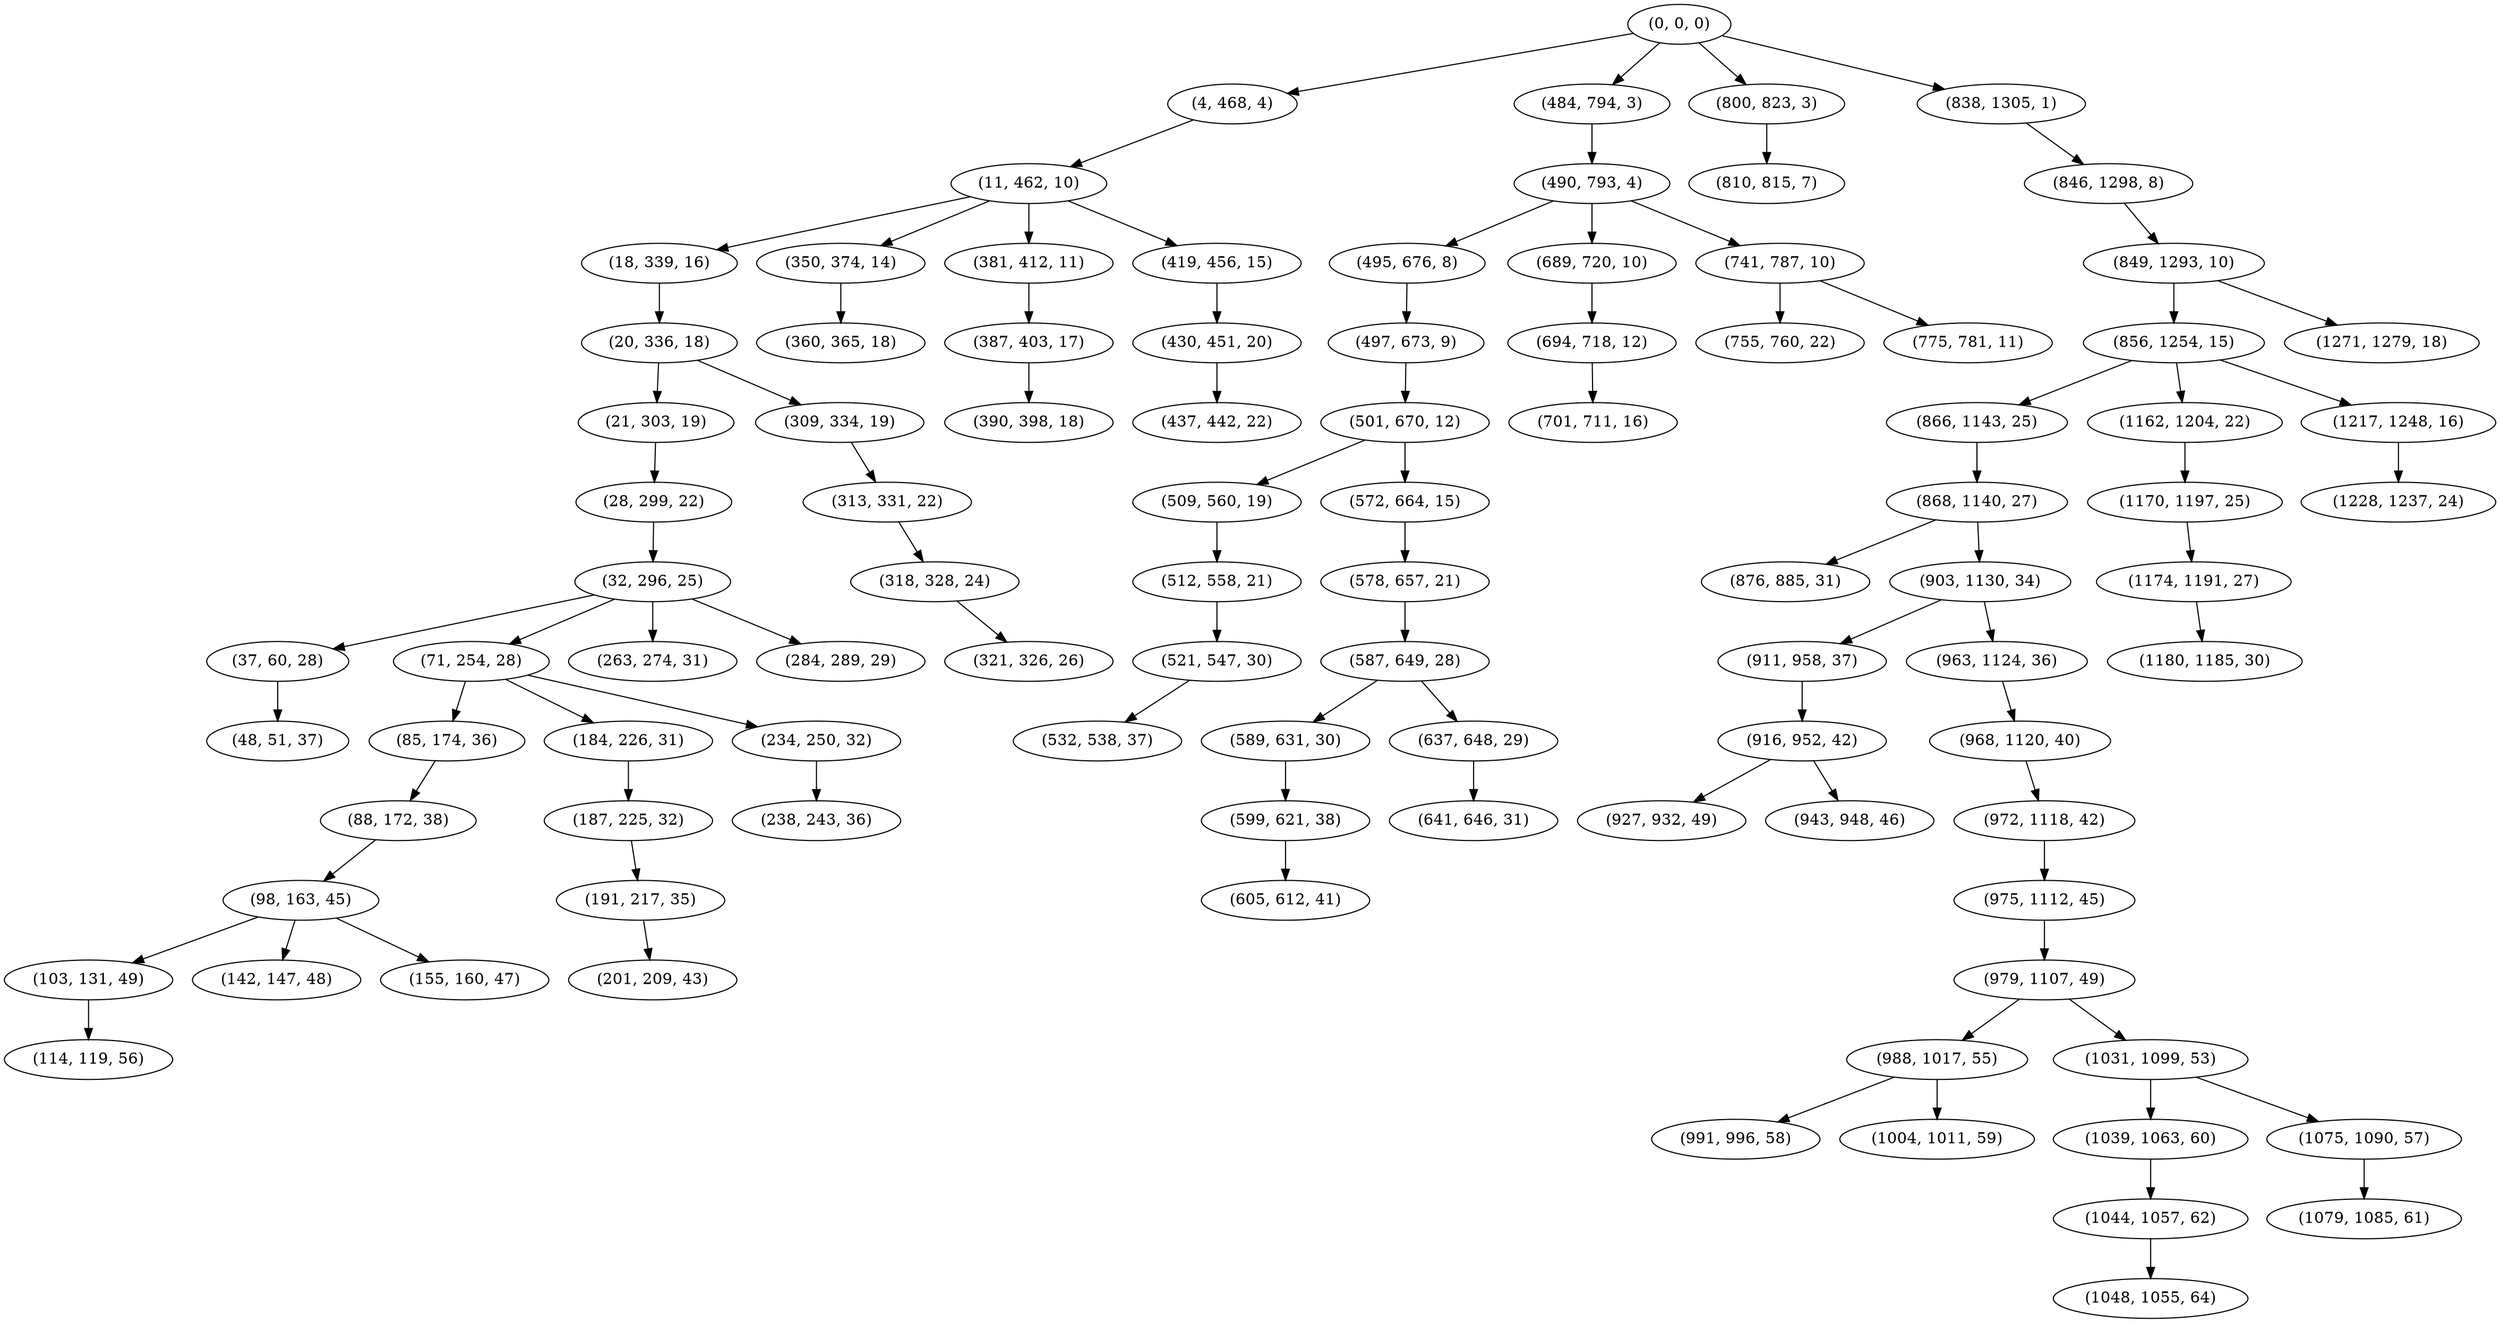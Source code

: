 digraph tree {
    "(0, 0, 0)";
    "(4, 468, 4)";
    "(11, 462, 10)";
    "(18, 339, 16)";
    "(20, 336, 18)";
    "(21, 303, 19)";
    "(28, 299, 22)";
    "(32, 296, 25)";
    "(37, 60, 28)";
    "(48, 51, 37)";
    "(71, 254, 28)";
    "(85, 174, 36)";
    "(88, 172, 38)";
    "(98, 163, 45)";
    "(103, 131, 49)";
    "(114, 119, 56)";
    "(142, 147, 48)";
    "(155, 160, 47)";
    "(184, 226, 31)";
    "(187, 225, 32)";
    "(191, 217, 35)";
    "(201, 209, 43)";
    "(234, 250, 32)";
    "(238, 243, 36)";
    "(263, 274, 31)";
    "(284, 289, 29)";
    "(309, 334, 19)";
    "(313, 331, 22)";
    "(318, 328, 24)";
    "(321, 326, 26)";
    "(350, 374, 14)";
    "(360, 365, 18)";
    "(381, 412, 11)";
    "(387, 403, 17)";
    "(390, 398, 18)";
    "(419, 456, 15)";
    "(430, 451, 20)";
    "(437, 442, 22)";
    "(484, 794, 3)";
    "(490, 793, 4)";
    "(495, 676, 8)";
    "(497, 673, 9)";
    "(501, 670, 12)";
    "(509, 560, 19)";
    "(512, 558, 21)";
    "(521, 547, 30)";
    "(532, 538, 37)";
    "(572, 664, 15)";
    "(578, 657, 21)";
    "(587, 649, 28)";
    "(589, 631, 30)";
    "(599, 621, 38)";
    "(605, 612, 41)";
    "(637, 648, 29)";
    "(641, 646, 31)";
    "(689, 720, 10)";
    "(694, 718, 12)";
    "(701, 711, 16)";
    "(741, 787, 10)";
    "(755, 760, 22)";
    "(775, 781, 11)";
    "(800, 823, 3)";
    "(810, 815, 7)";
    "(838, 1305, 1)";
    "(846, 1298, 8)";
    "(849, 1293, 10)";
    "(856, 1254, 15)";
    "(866, 1143, 25)";
    "(868, 1140, 27)";
    "(876, 885, 31)";
    "(903, 1130, 34)";
    "(911, 958, 37)";
    "(916, 952, 42)";
    "(927, 932, 49)";
    "(943, 948, 46)";
    "(963, 1124, 36)";
    "(968, 1120, 40)";
    "(972, 1118, 42)";
    "(975, 1112, 45)";
    "(979, 1107, 49)";
    "(988, 1017, 55)";
    "(991, 996, 58)";
    "(1004, 1011, 59)";
    "(1031, 1099, 53)";
    "(1039, 1063, 60)";
    "(1044, 1057, 62)";
    "(1048, 1055, 64)";
    "(1075, 1090, 57)";
    "(1079, 1085, 61)";
    "(1162, 1204, 22)";
    "(1170, 1197, 25)";
    "(1174, 1191, 27)";
    "(1180, 1185, 30)";
    "(1217, 1248, 16)";
    "(1228, 1237, 24)";
    "(1271, 1279, 18)";
    "(0, 0, 0)" -> "(4, 468, 4)";
    "(0, 0, 0)" -> "(484, 794, 3)";
    "(0, 0, 0)" -> "(800, 823, 3)";
    "(0, 0, 0)" -> "(838, 1305, 1)";
    "(4, 468, 4)" -> "(11, 462, 10)";
    "(11, 462, 10)" -> "(18, 339, 16)";
    "(11, 462, 10)" -> "(350, 374, 14)";
    "(11, 462, 10)" -> "(381, 412, 11)";
    "(11, 462, 10)" -> "(419, 456, 15)";
    "(18, 339, 16)" -> "(20, 336, 18)";
    "(20, 336, 18)" -> "(21, 303, 19)";
    "(20, 336, 18)" -> "(309, 334, 19)";
    "(21, 303, 19)" -> "(28, 299, 22)";
    "(28, 299, 22)" -> "(32, 296, 25)";
    "(32, 296, 25)" -> "(37, 60, 28)";
    "(32, 296, 25)" -> "(71, 254, 28)";
    "(32, 296, 25)" -> "(263, 274, 31)";
    "(32, 296, 25)" -> "(284, 289, 29)";
    "(37, 60, 28)" -> "(48, 51, 37)";
    "(71, 254, 28)" -> "(85, 174, 36)";
    "(71, 254, 28)" -> "(184, 226, 31)";
    "(71, 254, 28)" -> "(234, 250, 32)";
    "(85, 174, 36)" -> "(88, 172, 38)";
    "(88, 172, 38)" -> "(98, 163, 45)";
    "(98, 163, 45)" -> "(103, 131, 49)";
    "(98, 163, 45)" -> "(142, 147, 48)";
    "(98, 163, 45)" -> "(155, 160, 47)";
    "(103, 131, 49)" -> "(114, 119, 56)";
    "(184, 226, 31)" -> "(187, 225, 32)";
    "(187, 225, 32)" -> "(191, 217, 35)";
    "(191, 217, 35)" -> "(201, 209, 43)";
    "(234, 250, 32)" -> "(238, 243, 36)";
    "(309, 334, 19)" -> "(313, 331, 22)";
    "(313, 331, 22)" -> "(318, 328, 24)";
    "(318, 328, 24)" -> "(321, 326, 26)";
    "(350, 374, 14)" -> "(360, 365, 18)";
    "(381, 412, 11)" -> "(387, 403, 17)";
    "(387, 403, 17)" -> "(390, 398, 18)";
    "(419, 456, 15)" -> "(430, 451, 20)";
    "(430, 451, 20)" -> "(437, 442, 22)";
    "(484, 794, 3)" -> "(490, 793, 4)";
    "(490, 793, 4)" -> "(495, 676, 8)";
    "(490, 793, 4)" -> "(689, 720, 10)";
    "(490, 793, 4)" -> "(741, 787, 10)";
    "(495, 676, 8)" -> "(497, 673, 9)";
    "(497, 673, 9)" -> "(501, 670, 12)";
    "(501, 670, 12)" -> "(509, 560, 19)";
    "(501, 670, 12)" -> "(572, 664, 15)";
    "(509, 560, 19)" -> "(512, 558, 21)";
    "(512, 558, 21)" -> "(521, 547, 30)";
    "(521, 547, 30)" -> "(532, 538, 37)";
    "(572, 664, 15)" -> "(578, 657, 21)";
    "(578, 657, 21)" -> "(587, 649, 28)";
    "(587, 649, 28)" -> "(589, 631, 30)";
    "(587, 649, 28)" -> "(637, 648, 29)";
    "(589, 631, 30)" -> "(599, 621, 38)";
    "(599, 621, 38)" -> "(605, 612, 41)";
    "(637, 648, 29)" -> "(641, 646, 31)";
    "(689, 720, 10)" -> "(694, 718, 12)";
    "(694, 718, 12)" -> "(701, 711, 16)";
    "(741, 787, 10)" -> "(755, 760, 22)";
    "(741, 787, 10)" -> "(775, 781, 11)";
    "(800, 823, 3)" -> "(810, 815, 7)";
    "(838, 1305, 1)" -> "(846, 1298, 8)";
    "(846, 1298, 8)" -> "(849, 1293, 10)";
    "(849, 1293, 10)" -> "(856, 1254, 15)";
    "(849, 1293, 10)" -> "(1271, 1279, 18)";
    "(856, 1254, 15)" -> "(866, 1143, 25)";
    "(856, 1254, 15)" -> "(1162, 1204, 22)";
    "(856, 1254, 15)" -> "(1217, 1248, 16)";
    "(866, 1143, 25)" -> "(868, 1140, 27)";
    "(868, 1140, 27)" -> "(876, 885, 31)";
    "(868, 1140, 27)" -> "(903, 1130, 34)";
    "(903, 1130, 34)" -> "(911, 958, 37)";
    "(903, 1130, 34)" -> "(963, 1124, 36)";
    "(911, 958, 37)" -> "(916, 952, 42)";
    "(916, 952, 42)" -> "(927, 932, 49)";
    "(916, 952, 42)" -> "(943, 948, 46)";
    "(963, 1124, 36)" -> "(968, 1120, 40)";
    "(968, 1120, 40)" -> "(972, 1118, 42)";
    "(972, 1118, 42)" -> "(975, 1112, 45)";
    "(975, 1112, 45)" -> "(979, 1107, 49)";
    "(979, 1107, 49)" -> "(988, 1017, 55)";
    "(979, 1107, 49)" -> "(1031, 1099, 53)";
    "(988, 1017, 55)" -> "(991, 996, 58)";
    "(988, 1017, 55)" -> "(1004, 1011, 59)";
    "(1031, 1099, 53)" -> "(1039, 1063, 60)";
    "(1031, 1099, 53)" -> "(1075, 1090, 57)";
    "(1039, 1063, 60)" -> "(1044, 1057, 62)";
    "(1044, 1057, 62)" -> "(1048, 1055, 64)";
    "(1075, 1090, 57)" -> "(1079, 1085, 61)";
    "(1162, 1204, 22)" -> "(1170, 1197, 25)";
    "(1170, 1197, 25)" -> "(1174, 1191, 27)";
    "(1174, 1191, 27)" -> "(1180, 1185, 30)";
    "(1217, 1248, 16)" -> "(1228, 1237, 24)";
}
